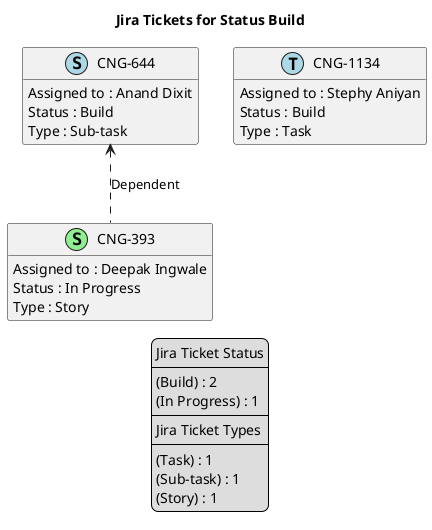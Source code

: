 @startuml
'https://plantuml.com/class-diagram

' GENERATE CLASS DIAGRAM ===========
' Generated at    : Thu Apr 18 11:01:10 CEST 2024

title Jira Tickets for Status Build
hide empty members

legend
Jira Ticket Status
----
(Build) : 2
(In Progress) : 1
----
Jira Ticket Types
----
(Task) : 1
(Sub-task) : 1
(Story) : 1
end legend


' Tickets =======
class "CNG-393" << (S,lightgreen) >> {
  Assigned to : Deepak Ingwale
  Status : In Progress
  Type : Story
}

class "CNG-644" << (S,lightblue) >> {
  Assigned to : Anand Dixit
  Status : Build
  Type : Sub-task
}

class "CNG-1134" << (T,lightblue) >> {
  Assigned to : Stephy Aniyan
  Status : Build
  Type : Task
}



' Links =======
"CNG-644" <.. "CNG-393" : Dependent


@enduml
